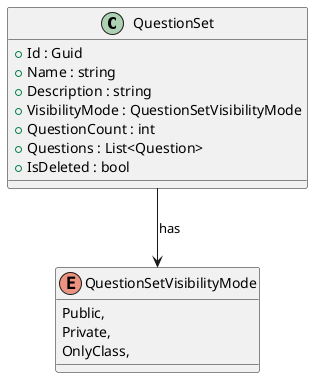 @startuml
class QuestionSet {
    + Id : Guid
    + Name : string
    + Description : string
    + VisibilityMode : QuestionSetVisibilityMode 
    + QuestionCount : int
    + Questions : List<Question>
    + IsDeleted : bool
}

QuestionSet --> QuestionSetVisibilityMode : "has"

enum QuestionSetVisibilityMode {
    Public,
    Private,
    OnlyClass,
}

@enduml